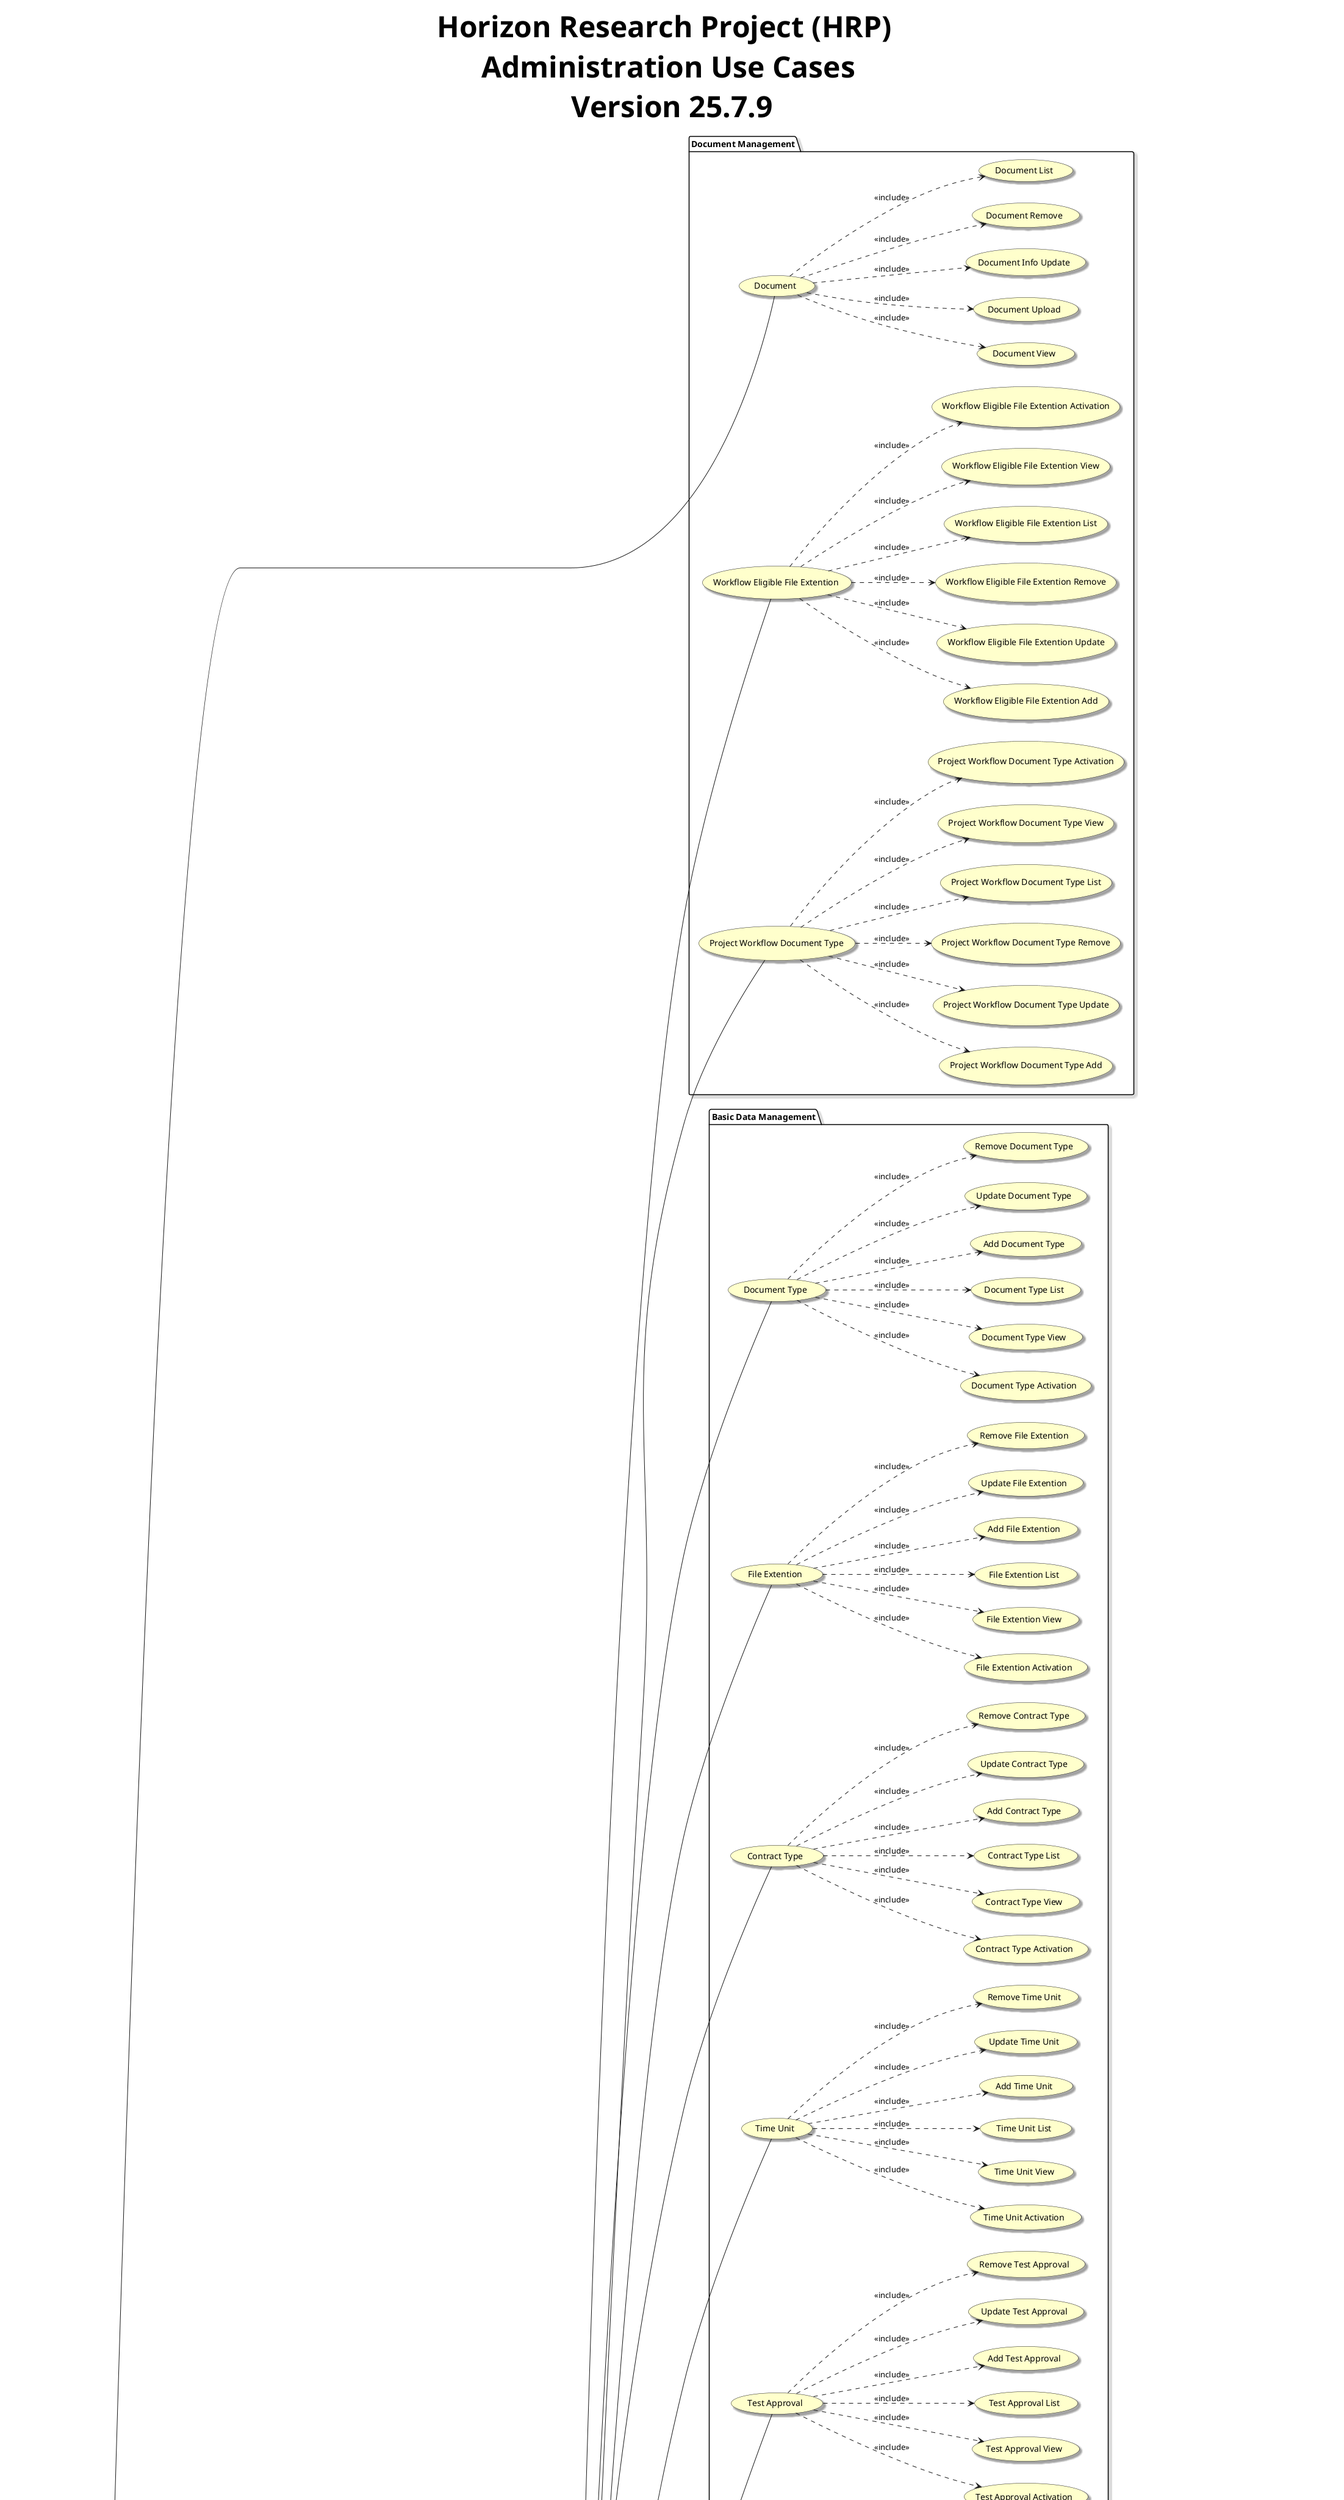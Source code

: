 @startuml
left to right direction

skinparam useCaseBackgroundColor #Business
skinparam actorBackgroundColor #Business
skinparam Shadowing True
skinparam TitleFontSize 48px

title Horizon Research Project (HRP) \n Administration Use Cases \n Version 25.7.9

:User: as User
:Administrator: as Admin

package "User Management"{
    
    usecase "Role Management" as roleManagement
    usecase "Role Registration" as roleRegistration
    usecase "Role Update" as roleUpdate
    usecase "Role Activation" as roleActivation
    usecase "Role Search" as roleSearch
    usecase "Role List" as roleList

    usecase "Group Management" as groupManagement
    usecase "Group Registration" as groupRegistration
    usecase "Group Update" as groupUpdate
    usecase "Group Activation" as groupActivation
    usecase "Group Search" as groupSearch
    usecase "Group List" as groupList

    usecase "Profile Management" as profileManagement
    usecase "Profile Registration" as profileRegistration
    usecase "Profile Activation" as profileActivation
    usecase "Profile Update" as profileUpdate
    usecase "Profile Search" as profileSearch
    usecase "Profile List" as profileList
    usecase "Profile View" as profileView

    usecase "Profile Permission" as profilePermission
    usecase "Add Profile Permission" as addProfilePermission
    usecase "Remove Profile Permission" as removeProfilePermission
    usecase "Profile Permission List" as profilePermissionList

    usecase "Profile Role Management" as profileRoleManagement
    usecase "Add Profile Role" as addProfileRole
    usecase "Remove Profile Role" as removeProfileRole
    usecase "Profile Role List" as profileRoleList

    usecase "Profile Group Management" as profileGroupManagement
    usecase "Add Profile Group" as addProfileGroup
    usecase "Remove Profile Group" as removeProfileGroup
    usecase "Profile Group List" as profileGroupList

    usecase "Token Management" as tokenMangement
    usecase "Create Token" as createToken
    usecase "Get Token" as getToken
    usecase "Refresh Token" as refreshToken

    usecase "Change Password" as changePassword
    usecase "Authenitication" as authentication

    usecase "Authorization" as authorization
    usecase "Check Profile Grant" as checkGrant

}

package "Basic Data Management"{
    usecase "Currency" as currency
    usecase "Add Currency" as addCurrency
    usecase "Update Currency" as updateCurrency
    usecase "Remove Currency" as removeCurrency
    usecase "Currency Activation" as currencyActivation
    usecase "Currency View" as currencyView
    usecase "Currency List" as currencyList

    usecase "Education Level" as educationLevel
    usecase "Add Education Level" as addEducationLevel
    usecase "Update Education Level" as updateEducationLevel
    usecase "Remove Education Level" as removeEducationLevel
    usecase "Education Level Activation" as educationLevelActivation
    usecase "Education Level View" as educationLevelView
    usecase "Education Level List" as educationLevelList

    usecase "Priority" as priority
    usecase "Add Priority" as addPriority
    usecase "Update Priority" as updatePriority
    usecase "Remove Priority" as removePriority
    usecase "Priority Activation" as priorityActivation
    usecase "Priority View" as priorityView
    usecase "Priority List" as priorityList

    usecase "Issue Type" as issueType
    usecase "Add Issue Type" as addIssueType
    usecase "Update Issue Type" as updateIssueType
    usecase "Remove Issue Type" as removeIssueType
    usecase "Issue Type Activation" as issueTypeActivation
    usecase "Issue Type View" as issueTypeView
    usecase "Issue Type List" as issueTypeList

    usecase "Status" as status
    usecase "Add Status" as addStatus
    usecase "Update Status" as updateStatus
    usecase "Remove Status" as removeStatus
    usecase "Status Activation" as statusActivation
    usecase "Status View" as statusView
    usecase "Status List" as statusList

    usecase "Resolvation" as resolvation
    usecase "Add Resolvation" as addResolvation
    usecase "Update Resolvation" as updateResolvation
    usecase "Remove Resolvation" as removeResolvation
    usecase "Resolvation Activation" as resolvationActivation
    usecase "Resolvation View" as resolvationView
    usecase "Resolvation List" as resolvationList


    usecase "Meeting Type" as meetingType
    usecase "Add Meeting Type" as addMeetingType
    usecase "Update Meeting Type" as updateMeetingType
    usecase "Remove Meeting Type" as removeMeetingType
    usecase "Meeting Type Activation" as meetingTypeActivation
    usecase "Meeting Type View" as meetingTypeView
    usecase "Meeting Type List" as meetingTypeList

    usecase "Document Type" as documentType
    usecase "Add Document Type" as addDocumentType
    usecase "Update Document Type" as updateDocumentType
    usecase "Remove Document Type" as removeDocumentType
    usecase "Document Type Activation" as documentTypeActivation
    usecase "Document Type View" as documentTypeView
    usecase "Document Type List" as documentTypeList

    usecase "File Extention" as fileExtention
    usecase "Add File Extention" as addFileExtention
    usecase "Update File Extention" as updateFileExtention
    usecase "Remove File Extention" as removeFileExtention
    usecase "File Extention Activation" as fileExtentionActivation
    usecase "File Extention View" as fileExtentionView
    usecase "File Extention List" as fileExtentionList

    usecase "Contract Type" as contractType
    usecase "Add Contract Type" as addContractType
    usecase "Update Contract Type" as updateContractType
    usecase "Remove Contract Type" as removeContractType
    usecase "Contract Type Activation" as contractTypeActivation
    usecase "Contract Type View" as contractTypeView
    usecase "Contract Type List" as contractTypeList

    usecase "Time Unit" as timeUnit
    usecase "Add Time Unit" as addTimeUnit
    usecase "Update Time Unit" as updateTimeUnit
    usecase "Remove Time Unit" as removeTimeUnit
    usecase "Time Unit Activation" as timeUnitActivation
    usecase "Time Unit View" as timeUnitView
    usecase "Time Unit List" as timeUnitList

    usecase "Test Approval" as testApproval
    usecase "Add Test Approval" as addTestApproval
    usecase "Update Test Approval" as updateTestApproval
    usecase "Remove Test Approval" as removeTestApproval
    usecase "Test Approval Activation" as testApprovalActivation
    usecase "Test Approval View" as testApprovalView
    usecase "Test Approval List" as testApprovalList

    usecase "Test Complexity Level" as testComplexityLevel
    usecase "Add Test Complexity Level" as addTestComplexityLevel
    usecase "Update Test Complexity Level" as updateTestComplexityLevel
    usecase "Remove Test Complexity Level" as removeTestComplexityLevel
    usecase "Time Test Complexity Level" as testComplexityLevelActivation
    usecase "Time Test Complexity Level" as testComplexityLevelView
    usecase "Time Test Complexity Level" as testComplexityLevelList
}

package "Document Management"{
    usecase "Document" as document
    usecase "Document Upload" as documentUpload
    usecase "Document Info Update" as documentInfoUpdate
    usecase "Document Remove" as documentRemove
    usecase "Document List" as documentList
    usecase "Document View" as documentView
    usecase "Project Workflow Document Type" as projectWorkflowDocumentType
    usecase "Project Workflow Document Type Add" as projectWorkflowDocumentTypeAdd
    usecase "Project Workflow Document Type Update" as projectWorkflowDocumentTypeUpdate
    usecase "Project Workflow Document Type Remove" as projectWorkflowDocumentTypeRemove
    usecase "Project Workflow Document Type List" as projectWorkflowDocumentTypeList
    usecase "Project Workflow Document Type View" as projectWorkflowDocumentTypeView
    usecase "Project Workflow Document Type Activation" as projectWorkflowDocumentTypeActivation
    usecase "Workflow Eligible File Extention" as workflowEligibleFileExtention
    usecase "Workflow Eligible File Extention Add" as workflowEligibleFileExtentionAdd
    usecase "Workflow Eligible File Extention Update" as workflowEligibleFileExtentionUpdate
    usecase "Workflow Eligible File Extention Remove" as workflowEligibleFileExtentionRemove
    usecase "Workflow Eligible File Extention List" as workflowEligibleFileExtentionList
    usecase "Workflow Eligible File Extention View" as workflowEligibleFileExtentionView
    usecase "Workflow Eligible File Extention Activation" as workflowEligibleFileExtentionActivation
}


User <|--Admin
Admin -- profileManagement
Admin -- roleManagement
Admin -- groupManagement
User -- authentication
User -- authorization
User -- profileView
User -- changePassword
Admin -- currency
Admin -- educationLevel
Admin -- priority
Admin -- issueType
Admin -- status
Admin -- resolvation
Admin -- meetingType
Admin -- documentType
Admin -- fileExtention
Admin -- contractType
Admin -- timeUnit
User -- document
Admin -- projectWorkflowDocumentType
Admin -- workflowEligibleFileExtention
Admin -- testApproval
Admin -- testComplexityLevel


profileManagement ..> profileRegistration : <<include>>
profileManagement ..> profileActivation : <<include>>
profileManagement ..> changePassword : <<include>>
profileManagement ..> profileSearch : <<include>>
profileManagement ..> profileUpdate : <<include>>
profileManagement ..> profileList : <<include>>
profileManagement ..> profileView : <<include>>
profileManagement ..> profilePermission : <<include>>
profileManagement ..> profileGroupManagement : <<include>>
profileManagement ..> profileRoleManagement : <<include>>
profileManagement ..> roleManagement : <<use>>
profileManagement ..> groupManagement : <<use>>

profilePermission ..> addProfilePermission : <<include>>
profilePermission ..> removeProfilePermission : <<include>>
profilePermission ..> profilePermissionList : <<include>>

profileGroupManagement ..> addProfileGroup : <<include>>
profileGroupManagement ..> removeProfileGroup : <<include>>
profileGroupManagement ..> profileGroupList : <<include>>

profileRoleManagement ..> addProfileRole : <<include>>
profileRoleManagement ..> removeProfileRole : <<include>>
profileRoleManagement ..> profileRoleList : <<include>>

roleManagement ..> roleRegistration : <<include>>
roleManagement ..> roleUpdate : <<include>>
roleManagement ..> roleActivation : <<include>>
roleManagement ..> roleList : <<include>>
roleManagement ..> roleSearch : <<include>>

groupManagement ..> groupRegistration : <<include>>
groupManagement ..> groupUpdate : <<include>>
groupManagement ..> groupActivation : <<include>>
groupManagement ..> groupList : <<include>>
groupManagement ..> groupSearch : <<include>>

tokenMangement ..> createToken : <<include>>
tokenMangement ..> getToken : <<include>>
tokenMangement ..> refreshToken : <<include>>

authentication ..> tokenMangement : <<include>>
tokenMangement ..> profileManagement : <<use>>
authorization ..> authentication : <<use>>
checkGrant <.. authorization : <<include>>

currency ..> addCurrency : <<include>>
currency ..> updateCurrency : <<include>>
currency ..> removeCurrency : <<include>>
currency ..> currencyActivation : <<include>>
currency ..> currencyList : <<include>>
currency ..> currencyView : <<include>>

priority ..> addPriority : <<include>>
priority ..> updatePriority : <<include>>
priority ..> removePriority : <<include>>
priority ..> priorityActivation : <<include>>
priority ..> priorityList : <<include>>
priority ..> priorityView : <<include>>

status ..> addStatus: <<include>>
status ..> updateStatus : <<include>>
status ..> removeStatus : <<include>>
status ..> statusActivation : <<include>>
status ..> statusList : <<include>>
status ..> statusView : <<include>>

resolvation ..> addResolvation : <<include>>
resolvation ..> updateResolvation : <<include>>
resolvation ..> removeResolvation : <<include>>
resolvation ..> resolvationActivation : <<include>>
resolvation ..> resolvationList : <<include>>
resolvation ..> resolvationView : <<include>>

educationLevel ..> addEducationLevel: <<include>>
educationLevel ..> updateEducationLevel : <<include>>
educationLevel ..> removeEducationLevel : <<include>>
educationLevel ..> educationLevelActivation : <<include>>
educationLevel ..> educationLevelList : <<include>>
educationLevel ..> educationLevelView : <<include>>

issueType ..> addIssueType: <<include>>
issueType ..> updateIssueType : <<include>>
issueType ..> removeIssueType : <<include>>
issueType ..> issueTypeActivation : <<include>>
issueType ..> issueTypeList : <<include>>
issueType ..> issueTypeView : <<include>>

meetingType ..> addMeetingType: <<include>>
meetingType ..> updateMeetingType : <<include>>
meetingType ..> removeMeetingType : <<include>>
meetingType ..> meetingTypeActivation : <<include>>
meetingType ..> meetingTypeList : <<include>>
meetingType ..> meetingTypeView : <<include>>

documentType ..> addDocumentType: <<include>>
documentType ..> updateDocumentType : <<include>>
documentType ..> removeDocumentType : <<include>>
documentType ..> documentTypeActivation : <<include>>
documentType ..> documentTypeList : <<include>>
documentType ..> documentTypeView : <<include>>

fileExtention ..> addFileExtention: <<include>>
fileExtention ..> updateFileExtention : <<include>>
fileExtention ..> removeFileExtention : <<include>>
fileExtention ..> fileExtentionActivation : <<include>>
fileExtention ..> fileExtentionList : <<include>>
fileExtention ..> fileExtentionView : <<include>>

contractType ..> addContractType: <<include>>
contractType ..> updateContractType : <<include>>
contractType ..> removeContractType : <<include>>
contractType ..> contractTypeActivation : <<include>>
contractType ..> contractTypeList : <<include>>
contractType ..> contractTypeView : <<include>>

timeUnit ..> addTimeUnit: <<include>>
timeUnit ..> updateTimeUnit : <<include>>
timeUnit ..> removeTimeUnit : <<include>>
timeUnit ..> timeUnitActivation : <<include>>
timeUnit ..> timeUnitList : <<include>>
timeUnit ..> timeUnitView : <<include>>


testApproval ..> addTestApproval: <<include>>
testApproval ..> updateTestApproval : <<include>>
testApproval ..> removeTestApproval : <<include>>
testApproval ..> testApprovalActivation : <<include>>
testApproval ..> testApprovalList : <<include>>
testApproval ..> testApprovalView : <<include>>

testComplexityLevel ..> addTestComplexityLevel: <<include>>
testComplexityLevel ..> updateTestComplexityLevel : <<include>>
testComplexityLevel ..> removeTestComplexityLevel: <<include>>
testComplexityLevel ..> testComplexityLevelActivation : <<include>>
testComplexityLevel ..> testComplexityLevelList : <<include>>
testComplexityLevel ..> testComplexityLevelView : <<include>>


document ..> documentUpload : <<include>>
document ..> documentInfoUpdate : <<include>>
document ..> documentRemove : <<include>>
document ..> documentList : <<include>>
document ..> documentView : <<include>>
projectWorkflowDocumentType ..> projectWorkflowDocumentTypeAdd : <<include>>
projectWorkflowDocumentType ..> projectWorkflowDocumentTypeUpdate : <<include>>
projectWorkflowDocumentType ..> projectWorkflowDocumentTypeRemove : <<include>>
projectWorkflowDocumentType ..> projectWorkflowDocumentTypeList : <<include>>
projectWorkflowDocumentType ..> projectWorkflowDocumentTypeView : <<include>>
projectWorkflowDocumentType ..> projectWorkflowDocumentTypeActivation : <<include>>
workflowEligibleFileExtention ..> workflowEligibleFileExtentionAdd : <<include>>
workflowEligibleFileExtention ..> workflowEligibleFileExtentionUpdate : <<include>>
workflowEligibleFileExtention ..> workflowEligibleFileExtentionRemove : <<include>>
workflowEligibleFileExtention ..> workflowEligibleFileExtentionList : <<include>>
workflowEligibleFileExtention ..> workflowEligibleFileExtentionView : <<include>>
workflowEligibleFileExtention ..> workflowEligibleFileExtentionActivation : <<include>>

@enduml